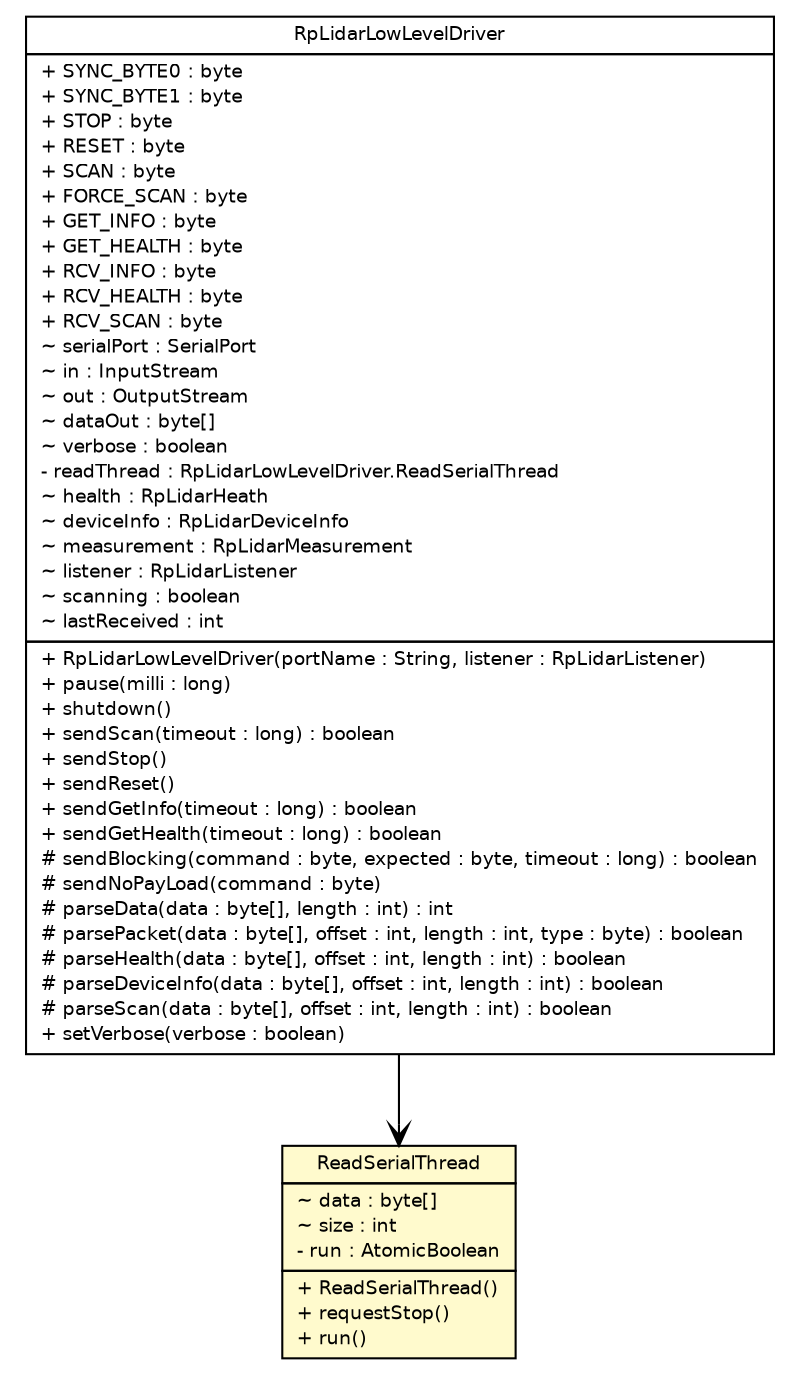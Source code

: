 #!/usr/local/bin/dot
#
# Class diagram 
# Generated by UMLGraph version R5_6-24-gf6e263 (http://www.umlgraph.org/)
#

digraph G {
	edge [fontname="Helvetica",fontsize=10,labelfontname="Helvetica",labelfontsize=10];
	node [fontname="Helvetica",fontsize=10,shape=plaintext];
	nodesep=0.25;
	ranksep=0.5;
	// ev3dev.sensors.slamtec.service.RpLidarLowLevelDriver
	c328 [label=<<table title="ev3dev.sensors.slamtec.service.RpLidarLowLevelDriver" border="0" cellborder="1" cellspacing="0" cellpadding="2" port="p" href="./RpLidarLowLevelDriver.html">
		<tr><td><table border="0" cellspacing="0" cellpadding="1">
<tr><td align="center" balign="center"> RpLidarLowLevelDriver </td></tr>
		</table></td></tr>
		<tr><td><table border="0" cellspacing="0" cellpadding="1">
<tr><td align="left" balign="left"> + SYNC_BYTE0 : byte </td></tr>
<tr><td align="left" balign="left"> + SYNC_BYTE1 : byte </td></tr>
<tr><td align="left" balign="left"> + STOP : byte </td></tr>
<tr><td align="left" balign="left"> + RESET : byte </td></tr>
<tr><td align="left" balign="left"> + SCAN : byte </td></tr>
<tr><td align="left" balign="left"> + FORCE_SCAN : byte </td></tr>
<tr><td align="left" balign="left"> + GET_INFO : byte </td></tr>
<tr><td align="left" balign="left"> + GET_HEALTH : byte </td></tr>
<tr><td align="left" balign="left"> + RCV_INFO : byte </td></tr>
<tr><td align="left" balign="left"> + RCV_HEALTH : byte </td></tr>
<tr><td align="left" balign="left"> + RCV_SCAN : byte </td></tr>
<tr><td align="left" balign="left"> ~ serialPort : SerialPort </td></tr>
<tr><td align="left" balign="left"> ~ in : InputStream </td></tr>
<tr><td align="left" balign="left"> ~ out : OutputStream </td></tr>
<tr><td align="left" balign="left"> ~ dataOut : byte[] </td></tr>
<tr><td align="left" balign="left"> ~ verbose : boolean </td></tr>
<tr><td align="left" balign="left"> - readThread : RpLidarLowLevelDriver.ReadSerialThread </td></tr>
<tr><td align="left" balign="left"> ~ health : RpLidarHeath </td></tr>
<tr><td align="left" balign="left"> ~ deviceInfo : RpLidarDeviceInfo </td></tr>
<tr><td align="left" balign="left"> ~ measurement : RpLidarMeasurement </td></tr>
<tr><td align="left" balign="left"> ~ listener : RpLidarListener </td></tr>
<tr><td align="left" balign="left"> ~ scanning : boolean </td></tr>
<tr><td align="left" balign="left"> ~ lastReceived : int </td></tr>
		</table></td></tr>
		<tr><td><table border="0" cellspacing="0" cellpadding="1">
<tr><td align="left" balign="left"> + RpLidarLowLevelDriver(portName : String, listener : RpLidarListener) </td></tr>
<tr><td align="left" balign="left"> + pause(milli : long) </td></tr>
<tr><td align="left" balign="left"> + shutdown() </td></tr>
<tr><td align="left" balign="left"> + sendScan(timeout : long) : boolean </td></tr>
<tr><td align="left" balign="left"> + sendStop() </td></tr>
<tr><td align="left" balign="left"> + sendReset() </td></tr>
<tr><td align="left" balign="left"> + sendGetInfo(timeout : long) : boolean </td></tr>
<tr><td align="left" balign="left"> + sendGetHealth(timeout : long) : boolean </td></tr>
<tr><td align="left" balign="left"> # sendBlocking(command : byte, expected : byte, timeout : long) : boolean </td></tr>
<tr><td align="left" balign="left"> # sendNoPayLoad(command : byte) </td></tr>
<tr><td align="left" balign="left"> # parseData(data : byte[], length : int) : int </td></tr>
<tr><td align="left" balign="left"> # parsePacket(data : byte[], offset : int, length : int, type : byte) : boolean </td></tr>
<tr><td align="left" balign="left"> # parseHealth(data : byte[], offset : int, length : int) : boolean </td></tr>
<tr><td align="left" balign="left"> # parseDeviceInfo(data : byte[], offset : int, length : int) : boolean </td></tr>
<tr><td align="left" balign="left"> # parseScan(data : byte[], offset : int, length : int) : boolean </td></tr>
<tr><td align="left" balign="left"> + setVerbose(verbose : boolean) </td></tr>
		</table></td></tr>
		</table>>, URL="./RpLidarLowLevelDriver.html", fontname="Helvetica", fontcolor="black", fontsize=9.0];
	// ev3dev.sensors.slamtec.service.RpLidarLowLevelDriver.ReadSerialThread
	c329 [label=<<table title="ev3dev.sensors.slamtec.service.RpLidarLowLevelDriver.ReadSerialThread" border="0" cellborder="1" cellspacing="0" cellpadding="2" port="p" bgcolor="lemonChiffon" href="./RpLidarLowLevelDriver.ReadSerialThread.html">
		<tr><td><table border="0" cellspacing="0" cellpadding="1">
<tr><td align="center" balign="center"> ReadSerialThread </td></tr>
		</table></td></tr>
		<tr><td><table border="0" cellspacing="0" cellpadding="1">
<tr><td align="left" balign="left"> ~ data : byte[] </td></tr>
<tr><td align="left" balign="left"> ~ size : int </td></tr>
<tr><td align="left" balign="left"> - run : AtomicBoolean </td></tr>
		</table></td></tr>
		<tr><td><table border="0" cellspacing="0" cellpadding="1">
<tr><td align="left" balign="left"> + ReadSerialThread() </td></tr>
<tr><td align="left" balign="left"> + requestStop() </td></tr>
<tr><td align="left" balign="left"> + run() </td></tr>
		</table></td></tr>
		</table>>, URL="./RpLidarLowLevelDriver.ReadSerialThread.html", fontname="Helvetica", fontcolor="black", fontsize=9.0];
	// ev3dev.sensors.slamtec.service.RpLidarLowLevelDriver NAVASSOC ev3dev.sensors.slamtec.service.RpLidarLowLevelDriver.ReadSerialThread
	c328:p -> c329:p [taillabel="", label="", headlabel="", fontname="Helvetica", fontcolor="black", fontsize=10.0, color="black", arrowhead=open];
}

